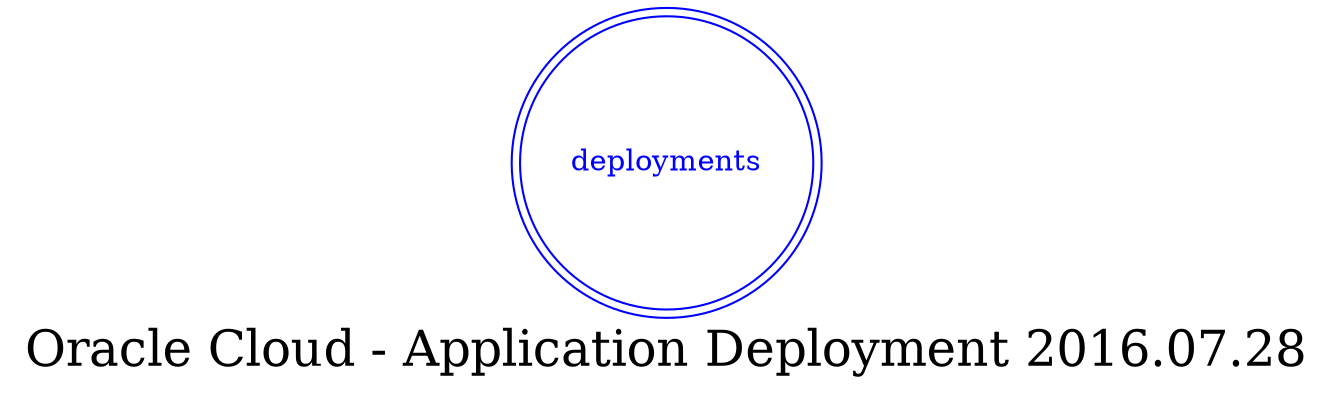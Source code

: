 digraph LexiconGraph {
graph[label="Oracle Cloud - Application Deployment 2016.07.28", fontsize=24]
splines=true
"deployments" [color=blue, fontcolor=blue, shape=doublecircle]
}
